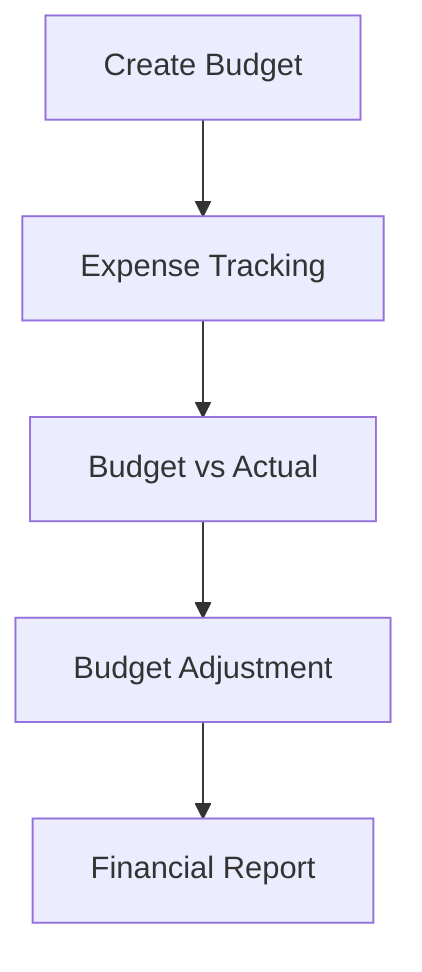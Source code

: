 flowchart TD
    Budget[Create Budget] --> Track[Expense Tracking]
    Track --> Compare[Budget vs Actual]
    Compare --> Adjust[Budget Adjustment]
    Adjust --> Report[Financial Report]